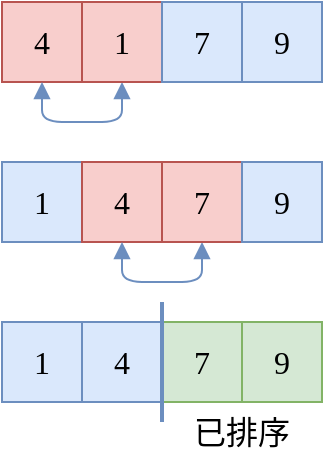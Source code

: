 <mxfile version="24.2.5" type="device">
  <diagram name="Page-1" id="LznCcgv3BS2J9Vq8wZ48">
    <mxGraphModel dx="1434" dy="835" grid="1" gridSize="10" guides="1" tooltips="1" connect="1" arrows="1" fold="1" page="1" pageScale="1" pageWidth="850" pageHeight="1100" math="0" shadow="0">
      <root>
        <mxCell id="2uTVPKC6mBXRzxm8aPr7-0" />
        <mxCell id="2uTVPKC6mBXRzxm8aPr7-1" parent="2uTVPKC6mBXRzxm8aPr7-0" />
        <mxCell id="RyM8OmATRSmW0_kQQD92-15" value="4" style="rounded=0;whiteSpace=wrap;html=1;shadow=0;strokeColor=#b85450;strokeWidth=1;fontFamily=Ubuntu;fontSize=16;fontStyle=0;fillColor=#f8cecc;" parent="2uTVPKC6mBXRzxm8aPr7-1" vertex="1">
          <mxGeometry x="200" y="240" width="40" height="40" as="geometry" />
        </mxCell>
        <mxCell id="Btw7lg7nnHDqA9ZqbLAq-0" style="edgeStyle=orthogonalEdgeStyle;rounded=1;orthogonalLoop=1;jettySize=auto;html=1;entryX=0.5;entryY=1;entryDx=0;entryDy=0;shadow=0;strokeColor=#6c8ebf;strokeWidth=1;fontFamily=Ubuntu;fontSize=14;fontStyle=0;endArrow=block;endFill=1;fillColor=#dae8fc;exitX=0.5;exitY=1;exitDx=0;exitDy=0;startArrow=block;startFill=1;" edge="1" parent="2uTVPKC6mBXRzxm8aPr7-1" source="RyM8OmATRSmW0_kQQD92-16" target="RyM8OmATRSmW0_kQQD92-15">
          <mxGeometry relative="1" as="geometry" />
        </mxCell>
        <mxCell id="RyM8OmATRSmW0_kQQD92-16" value="1" style="rounded=0;whiteSpace=wrap;html=1;shadow=0;strokeColor=#b85450;strokeWidth=1;fontFamily=Ubuntu;fontSize=16;fontStyle=0;fillColor=#f8cecc;" parent="2uTVPKC6mBXRzxm8aPr7-1" vertex="1">
          <mxGeometry x="240" y="240" width="40" height="40" as="geometry" />
        </mxCell>
        <mxCell id="RyM8OmATRSmW0_kQQD92-17" value="7" style="rounded=0;whiteSpace=wrap;html=1;shadow=0;strokeColor=#6c8ebf;strokeWidth=1;fontFamily=Ubuntu;fontSize=16;fontStyle=0;fillColor=#dae8fc;" parent="2uTVPKC6mBXRzxm8aPr7-1" vertex="1">
          <mxGeometry x="280" y="240" width="40" height="40" as="geometry" />
        </mxCell>
        <mxCell id="RyM8OmATRSmW0_kQQD92-19" value="9" style="rounded=0;whiteSpace=wrap;html=1;shadow=0;strokeColor=#6c8ebf;strokeWidth=1;fontFamily=Ubuntu;fontSize=16;fontStyle=0;fillColor=#dae8fc;" parent="2uTVPKC6mBXRzxm8aPr7-1" vertex="1">
          <mxGeometry x="320" y="240" width="40" height="40" as="geometry" />
        </mxCell>
        <mxCell id="Btw7lg7nnHDqA9ZqbLAq-1" value="1" style="rounded=0;whiteSpace=wrap;html=1;shadow=0;strokeColor=#6c8ebf;strokeWidth=1;fontFamily=Ubuntu;fontSize=16;fontStyle=0;fillColor=#dae8fc;" vertex="1" parent="2uTVPKC6mBXRzxm8aPr7-1">
          <mxGeometry x="200" y="320" width="40" height="40" as="geometry" />
        </mxCell>
        <mxCell id="Btw7lg7nnHDqA9ZqbLAq-3" value="4" style="rounded=0;whiteSpace=wrap;html=1;shadow=0;strokeColor=#b85450;strokeWidth=1;fontFamily=Ubuntu;fontSize=16;fontStyle=0;fillColor=#f8cecc;" vertex="1" parent="2uTVPKC6mBXRzxm8aPr7-1">
          <mxGeometry x="240" y="320" width="40" height="40" as="geometry" />
        </mxCell>
        <mxCell id="Btw7lg7nnHDqA9ZqbLAq-6" style="edgeStyle=orthogonalEdgeStyle;rounded=1;orthogonalLoop=1;jettySize=auto;html=1;shadow=0;strokeColor=#6c8ebf;strokeWidth=1;fontFamily=Ubuntu;fontSize=14;fontStyle=0;endArrow=block;endFill=1;fillColor=#dae8fc;entryX=0.5;entryY=1;entryDx=0;entryDy=0;exitX=0.5;exitY=1;exitDx=0;exitDy=0;startArrow=block;startFill=1;" edge="1" parent="2uTVPKC6mBXRzxm8aPr7-1" source="Btw7lg7nnHDqA9ZqbLAq-4" target="Btw7lg7nnHDqA9ZqbLAq-3">
          <mxGeometry relative="1" as="geometry">
            <mxPoint x="300" y="390" as="targetPoint" />
          </mxGeometry>
        </mxCell>
        <mxCell id="Btw7lg7nnHDqA9ZqbLAq-4" value="7" style="rounded=0;whiteSpace=wrap;html=1;shadow=0;strokeColor=#b85450;strokeWidth=1;fontFamily=Ubuntu;fontSize=16;fontStyle=0;fillColor=#f8cecc;" vertex="1" parent="2uTVPKC6mBXRzxm8aPr7-1">
          <mxGeometry x="280" y="320" width="40" height="40" as="geometry" />
        </mxCell>
        <mxCell id="Btw7lg7nnHDqA9ZqbLAq-5" value="9" style="rounded=0;whiteSpace=wrap;html=1;shadow=0;strokeColor=#6c8ebf;strokeWidth=1;fontFamily=Ubuntu;fontSize=16;fontStyle=0;fillColor=#dae8fc;" vertex="1" parent="2uTVPKC6mBXRzxm8aPr7-1">
          <mxGeometry x="320" y="320" width="40" height="40" as="geometry" />
        </mxCell>
        <mxCell id="Btw7lg7nnHDqA9ZqbLAq-7" value="1" style="rounded=0;whiteSpace=wrap;html=1;shadow=0;strokeColor=#6c8ebf;strokeWidth=1;fontFamily=Ubuntu;fontSize=16;fontStyle=0;fillColor=#dae8fc;" vertex="1" parent="2uTVPKC6mBXRzxm8aPr7-1">
          <mxGeometry x="200" y="400" width="40" height="40" as="geometry" />
        </mxCell>
        <mxCell id="Btw7lg7nnHDqA9ZqbLAq-8" value="4" style="rounded=0;whiteSpace=wrap;html=1;shadow=0;strokeColor=#6c8ebf;strokeWidth=1;fontFamily=Ubuntu;fontSize=16;fontStyle=0;fillColor=#dae8fc;" vertex="1" parent="2uTVPKC6mBXRzxm8aPr7-1">
          <mxGeometry x="240" y="400" width="40" height="40" as="geometry" />
        </mxCell>
        <mxCell id="Btw7lg7nnHDqA9ZqbLAq-10" value="7" style="rounded=0;whiteSpace=wrap;html=1;shadow=0;strokeColor=#82b366;strokeWidth=1;fontFamily=Ubuntu;fontSize=16;fontStyle=0;fillColor=#d5e8d4;" vertex="1" parent="2uTVPKC6mBXRzxm8aPr7-1">
          <mxGeometry x="280" y="400" width="40" height="40" as="geometry" />
        </mxCell>
        <mxCell id="Btw7lg7nnHDqA9ZqbLAq-11" value="9" style="rounded=0;whiteSpace=wrap;html=1;shadow=0;strokeColor=#82b366;strokeWidth=1;fontFamily=Ubuntu;fontSize=16;fontStyle=0;fillColor=#d5e8d4;" vertex="1" parent="2uTVPKC6mBXRzxm8aPr7-1">
          <mxGeometry x="320" y="400" width="40" height="40" as="geometry" />
        </mxCell>
        <mxCell id="Btw7lg7nnHDqA9ZqbLAq-12" value="" style="endArrow=none;html=1;rounded=1;shadow=0;strokeColor=#6c8ebf;strokeWidth=2;fontFamily=Ubuntu;fontSize=14;fontStyle=0;fillColor=#dae8fc;" edge="1" parent="2uTVPKC6mBXRzxm8aPr7-1">
          <mxGeometry width="50" height="50" relative="1" as="geometry">
            <mxPoint x="280" y="450" as="sourcePoint" />
            <mxPoint x="280" y="390" as="targetPoint" />
          </mxGeometry>
        </mxCell>
        <mxCell id="Btw7lg7nnHDqA9ZqbLAq-13" value="已排序" style="text;html=1;align=center;verticalAlign=middle;whiteSpace=wrap;rounded=0;fontFamily=Ubuntu;fontSize=16;fontStyle=0;" vertex="1" parent="2uTVPKC6mBXRzxm8aPr7-1">
          <mxGeometry x="290" y="440" width="60" height="30" as="geometry" />
        </mxCell>
      </root>
    </mxGraphModel>
  </diagram>
</mxfile>
